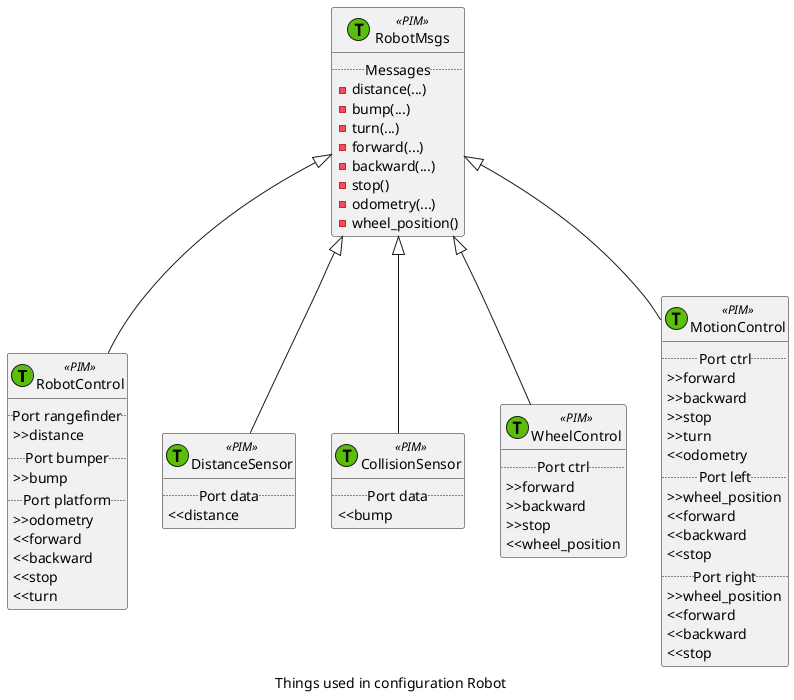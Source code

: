 @startuml
caption Things used in configuration Robot
class RobotControl <<(T,#5BBF09)PIM>> {
..Port rangefinder..
>>distance
..Port bumper..
>>bump
..Port platform..
>>odometry
<<forward
<<backward
<<stop
<<turn
}
class RobotMsgs <<(T,#5BBF09)PIM>> {
..Messages..
-distance(...)
-bump(...)
-turn(...)
-forward(...)
-backward(...)
-stop()
-odometry(...)
-wheel_position()
}
class DistanceSensor <<(T,#5BBF09)PIM>> {
..Port data..
<<distance
}
class CollisionSensor <<(T,#5BBF09)PIM>> {
..Port data..
<<bump
}
class WheelControl <<(T,#5BBF09)PIM>> {
..Port ctrl..
>>forward
>>backward
>>stop
<<wheel_position
}
class MotionControl <<(T,#5BBF09)PIM>> {
..Port ctrl..
>>forward
>>backward
>>stop
>>turn
<<odometry
..Port left..
>>wheel_position
<<forward
<<backward
<<stop
..Port right..
>>wheel_position
<<forward
<<backward
<<stop
}
RobotMsgs <|-- RobotControl
RobotMsgs <|-- DistanceSensor
RobotMsgs <|-- CollisionSensor
RobotMsgs <|-- WheelControl
RobotMsgs <|-- MotionControl
@enduml